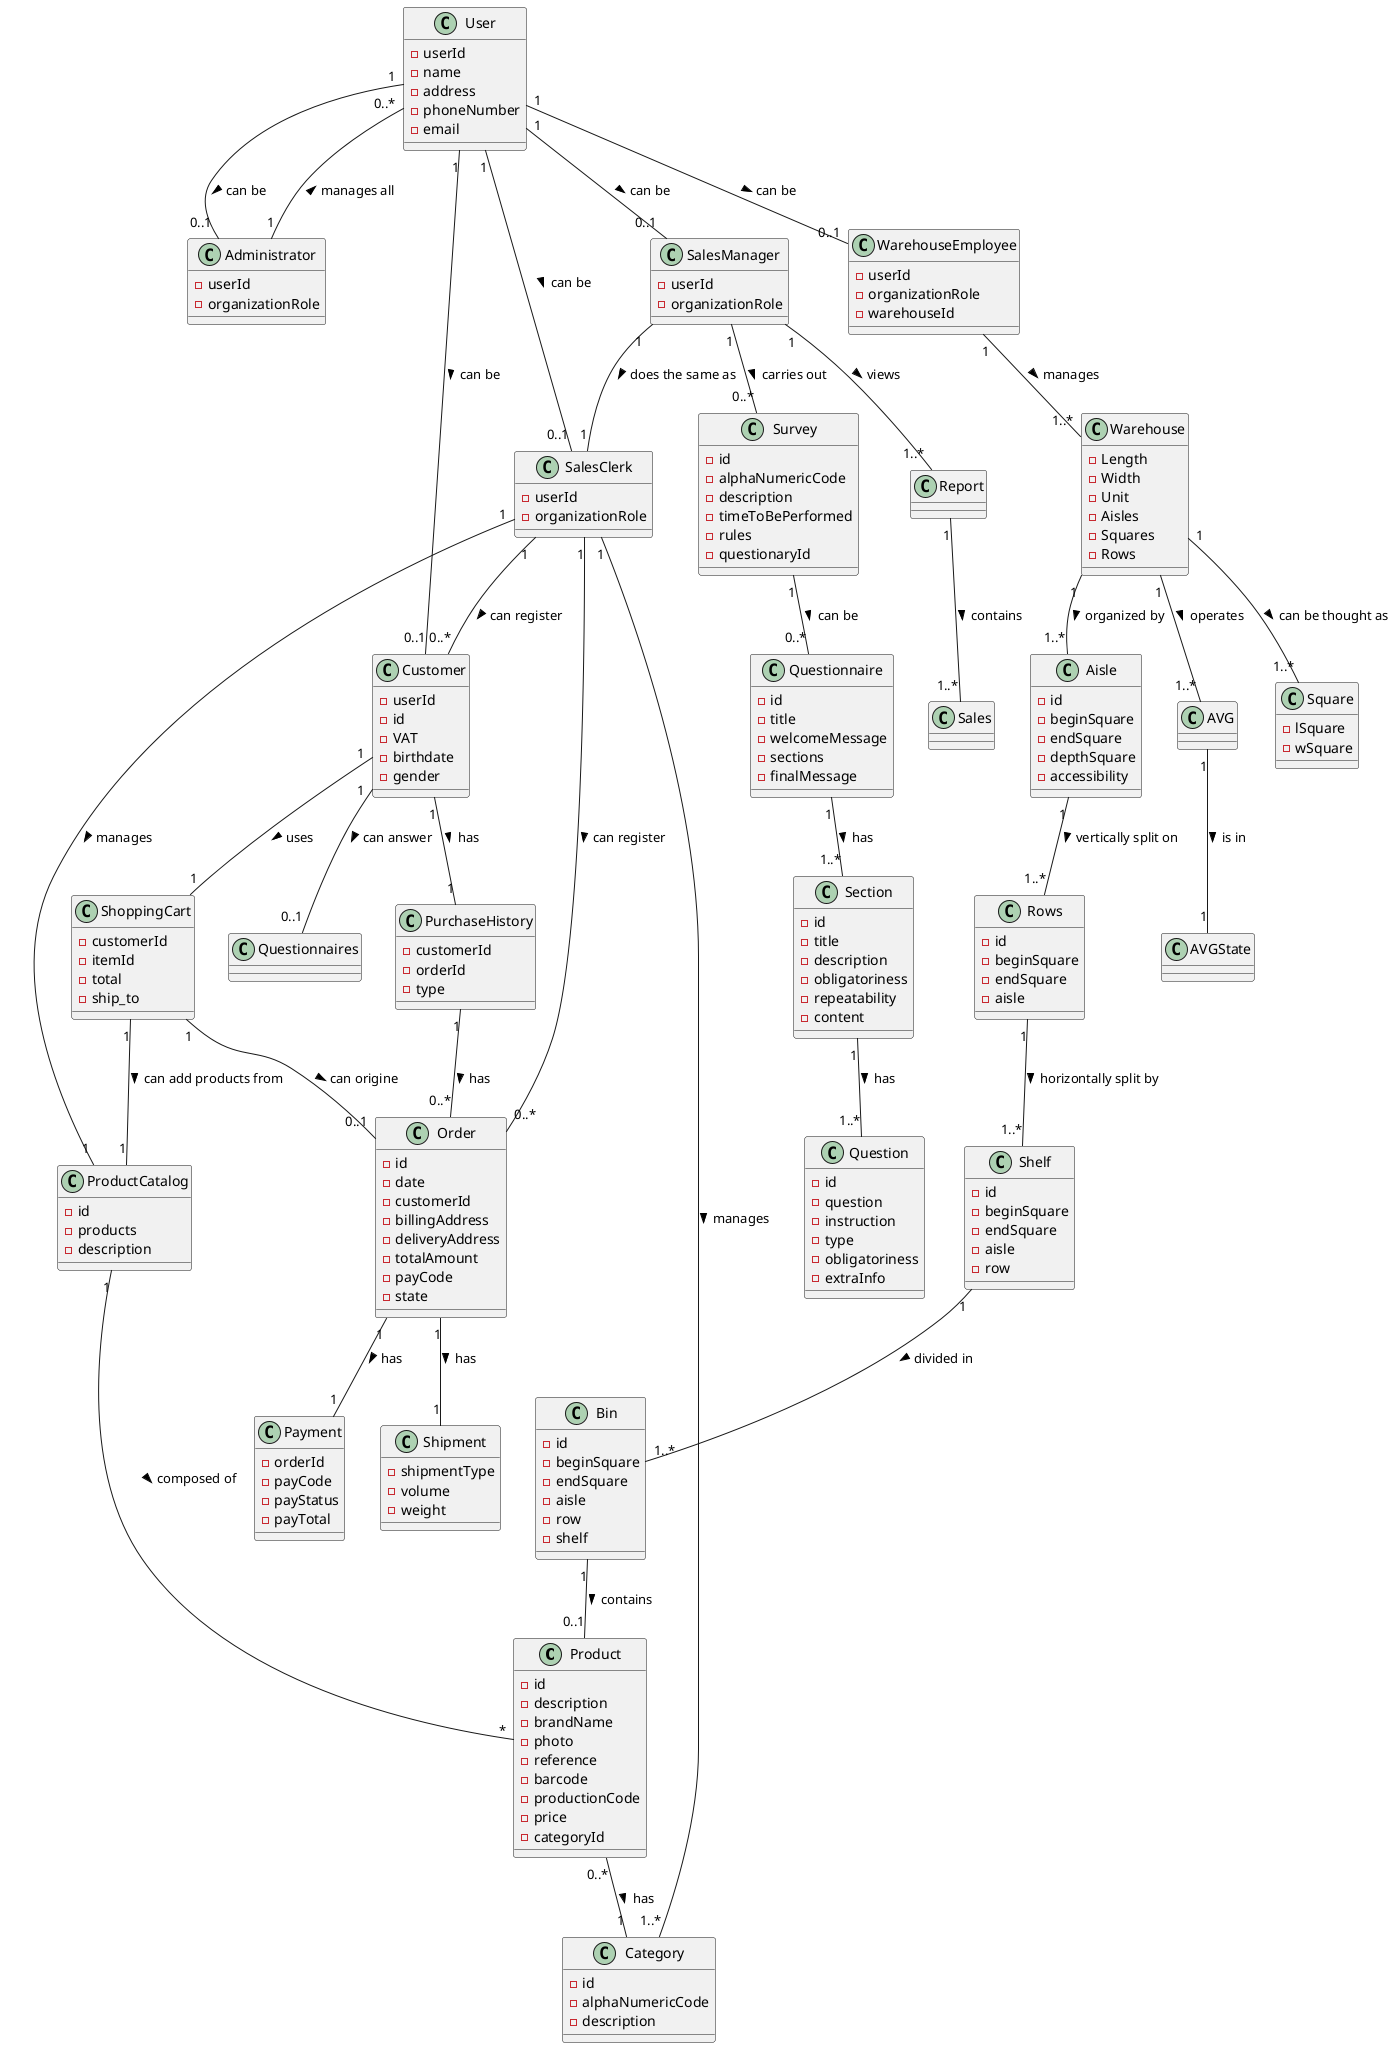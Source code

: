     @startuml DomainModel
    class Product{
      -id
      -description
      -brandName
      -photo
      -reference
      -barcode
      -productionCode
      -price
      -categoryId
    }

    class Category{
      -id
      -alphaNumericCode
      -description
    }

    class Customer{
      -userId
      -id
      -VAT
      -birthdate
      -gender
    }

    class "ProductCatalog" {
      -id
      -products
      -description
    }

    class "ShoppingCart" {
      -customerId
      -itemId
      -total
      -ship_to
    }

    class Order {
      -id
      -date
      -customerId
      -billingAddress
      -deliveryAddress
      -totalAmount
      -payCode
      -state
    }

    class Payment {
      -orderId
      -payCode
      -payStatus
      -payTotal
    }

    class Shipment {
      -shipmentType
      -volume
      -weight
    }

    class "SalesClerk"  {
      -userId
    -organizationRole
    }


    class "SalesManager" {
    -userId
    -organizationRole
    }

    class "WarehouseEmployee" {
    -userId
    -organizationRole
    -warehouseId
    }

    class "Administrator"{
    -userId
    -organizationRole
    }

    class PurchaseHistory{
    -customerId
    -orderId
    -type
    }

    class Warehouse {
    -Length
    -Width
    -Unit
    -Aisles
    -Squares
    -Rows
    }

    class Aisle {
    -id
    -beginSquare
    -endSquare
    -depthSquare
    -accessibility
    }

    class Square {
    -lSquare
    -wSquare
    }

    class Rows {
    -id
    -beginSquare
    -endSquare
    -aisle
    }

    class Shelf {
     -id
     -beginSquare
     -endSquare
     -aisle
     -row
    }

    class Bin {
      -id
      -beginSquare
      -endSquare
      -aisle
      -row
      -shelf
    }

    class User{
    -userId
    -name
    -address
    -phoneNumber
    -email
    }

    class Survey {
      -id
                                                                                                                                                                                                                                                                                                                                                                                                                                                                                                                                                                                                                                                                                                                                                                                                                                                                                                                                                                                                                                                                                                                                                                                                                                                                                                                                                                                                                                                                                                                                                                                                                                                                                                                                                                                                                                                                                                                                                                                                                                                                                                                                                                                                                                                                                                                                                                                                                                                                                                                                                                                                                  -alphaNumericCode
                                                                                                                                                                                                                                                                                                                                                                                                                                                                                                                                                                                                                                                                                                                                                                                                                                                                                                                                                                                                                                                                                                                                                                                                                                                                                                                                                                                                                                                                                                                                                                                                                                                                                                                                                                                                                                                                                                                                                                                                                                                                                                                                                                                                                                                                                                                                                                                                                                                                                                                                                                                                                  -description
                                                                                                                                                                                                                                                                                                                                                                                                                                                                                                                                                                                                                                                                                                                                                                                                                                                                                                                                                                                                                                                                                                                                                                                                                                                                                                                                                                                                                                                                                                                                                                                                                                                                                                                                                                                                                                                                                                                                                                                                                                                                                                                                                                                                                                                                                                                                                                                                                                                                                                                                                                                                                  -timeToBePerformed
                                                                                                                                                                                                                                                                                                                                                                                                                                                                                                                                                                                                                                                                                                                                                                                                                                                                                                                                                                                                                                                                                                                                                                                                                                                                                                                                                                                                                                                                                                                                                                                                                                                                                                                                                                                                                                                                                                                                                                                                                                                                                                                                                                                                                                                                                                                                                                                                                                                                                                                                                                                                                  -rules
                                                                                                                                                                                                                                                                                                                                                                                                                                                                                                                                                                                                                                                                                                                                                                                                                                                                                                                                                                                                                                                                                                                                                                                                                                                                                                                                                                                                                                                                                                                                                                                                                                                                                                                                                                                                                                                                                                                                                                                                                                                                                                                                                                                                                                                                                                                                                                                                                                                                                                                                                                                                                  -questionaryId
                                                                                                                                                                                                                                                                                                                                                                                                                                                                                                                                                                                                                                                                                                                                                                                                                                                                                                                                                                                                                                                                                                                                                                                                                                                                                                                                                                                                                                                                                                                                                                                                                                                                                                                                                                                                                                                                                                                                                                                                                                                                                                                                                                                                                                                                                                                                                                                                                                                                                                                                                                                                                }

    class Questionnaire {
    -id
    -title
    -welcomeMessage
    -sections
    -finalMessage
    }

    class Section {
    -id
    -title
    -description
    -obligatoriness
    -repeatability
    -content
    }

    class Question {
      -id
      -question
      -instruction
      -type
      -obligatoriness
      -extraInfo
    }


    User "1" -- "0..1" SalesManager : can be >
    User "1" -- "0..1" Administrator : can be >
    User "1" -- "0..1" SalesClerk : can be >
    User "1" -- "0..1" WarehouseEmployee : can be >
    User "1" -- "0..1" Customer : can be >
    Product "0..*" -- "1" Category: has >
    ProductCatalog "1" -- "*" Product: composed of >
    ShoppingCart "1" -- "1" ProductCatalog: can add products from >
    ShoppingCart "1" -- "0..1" Order : can origine >
    Order "1" -- "1" Shipment: has >
    Order "1" -- "1" Payment: has >
    Customer "1" -- "1" ShoppingCart : uses >
    SalesClerk "1" -- "0..*" Customer : can register >
    SalesClerk "1" -- "0..*" Order : can register >
    SalesClerk "1" -- "1" ProductCatalog : manages >
    SalesClerk "1" -- "1..*" Category : manages >
    Customer "1" -- "1" PurchaseHistory : has >
    PurchaseHistory "1" -- "0..*" Order : has >
    Warehouse "1" -- "1..*" Aisle : organized by >
    Aisle "1" -- "1..*" Rows : vertically split on >
    Rows "1" -- "1..*" Shelf : horizontally split by >
    Shelf "1" -- "1..*" Bin : divided in >
    Bin "1" -- "0..1" Product : contains >
    Warehouse "1" -- "1..*" Square : can be thought as >
    WarehouseEmployee "1" --"1..*" Warehouse: manages >
    SalesManager "1" -- "1" SalesClerk: does the same as >
    Administrator "1" -- "0..*" User: manages all >
    SalesManager "1" -- "0..*" Survey: carries out >
    Survey "1" -- "0..*" Questionnaire: can be >
    Customer "1" -- "0..1" Questionnaires: can answer >
    Section "1" -- "1..*" Question: has >
    Questionnaire "1" -- "1..*" Section: has >
    SalesManager "1" -- "1..*" Report: views >
    Report "1" -- "1..*" Sales: contains >
    Warehouse "1" -- "1..*" AVG: operates >
    AVG "1" -- "1" AVGState: is in >



    @enduml

